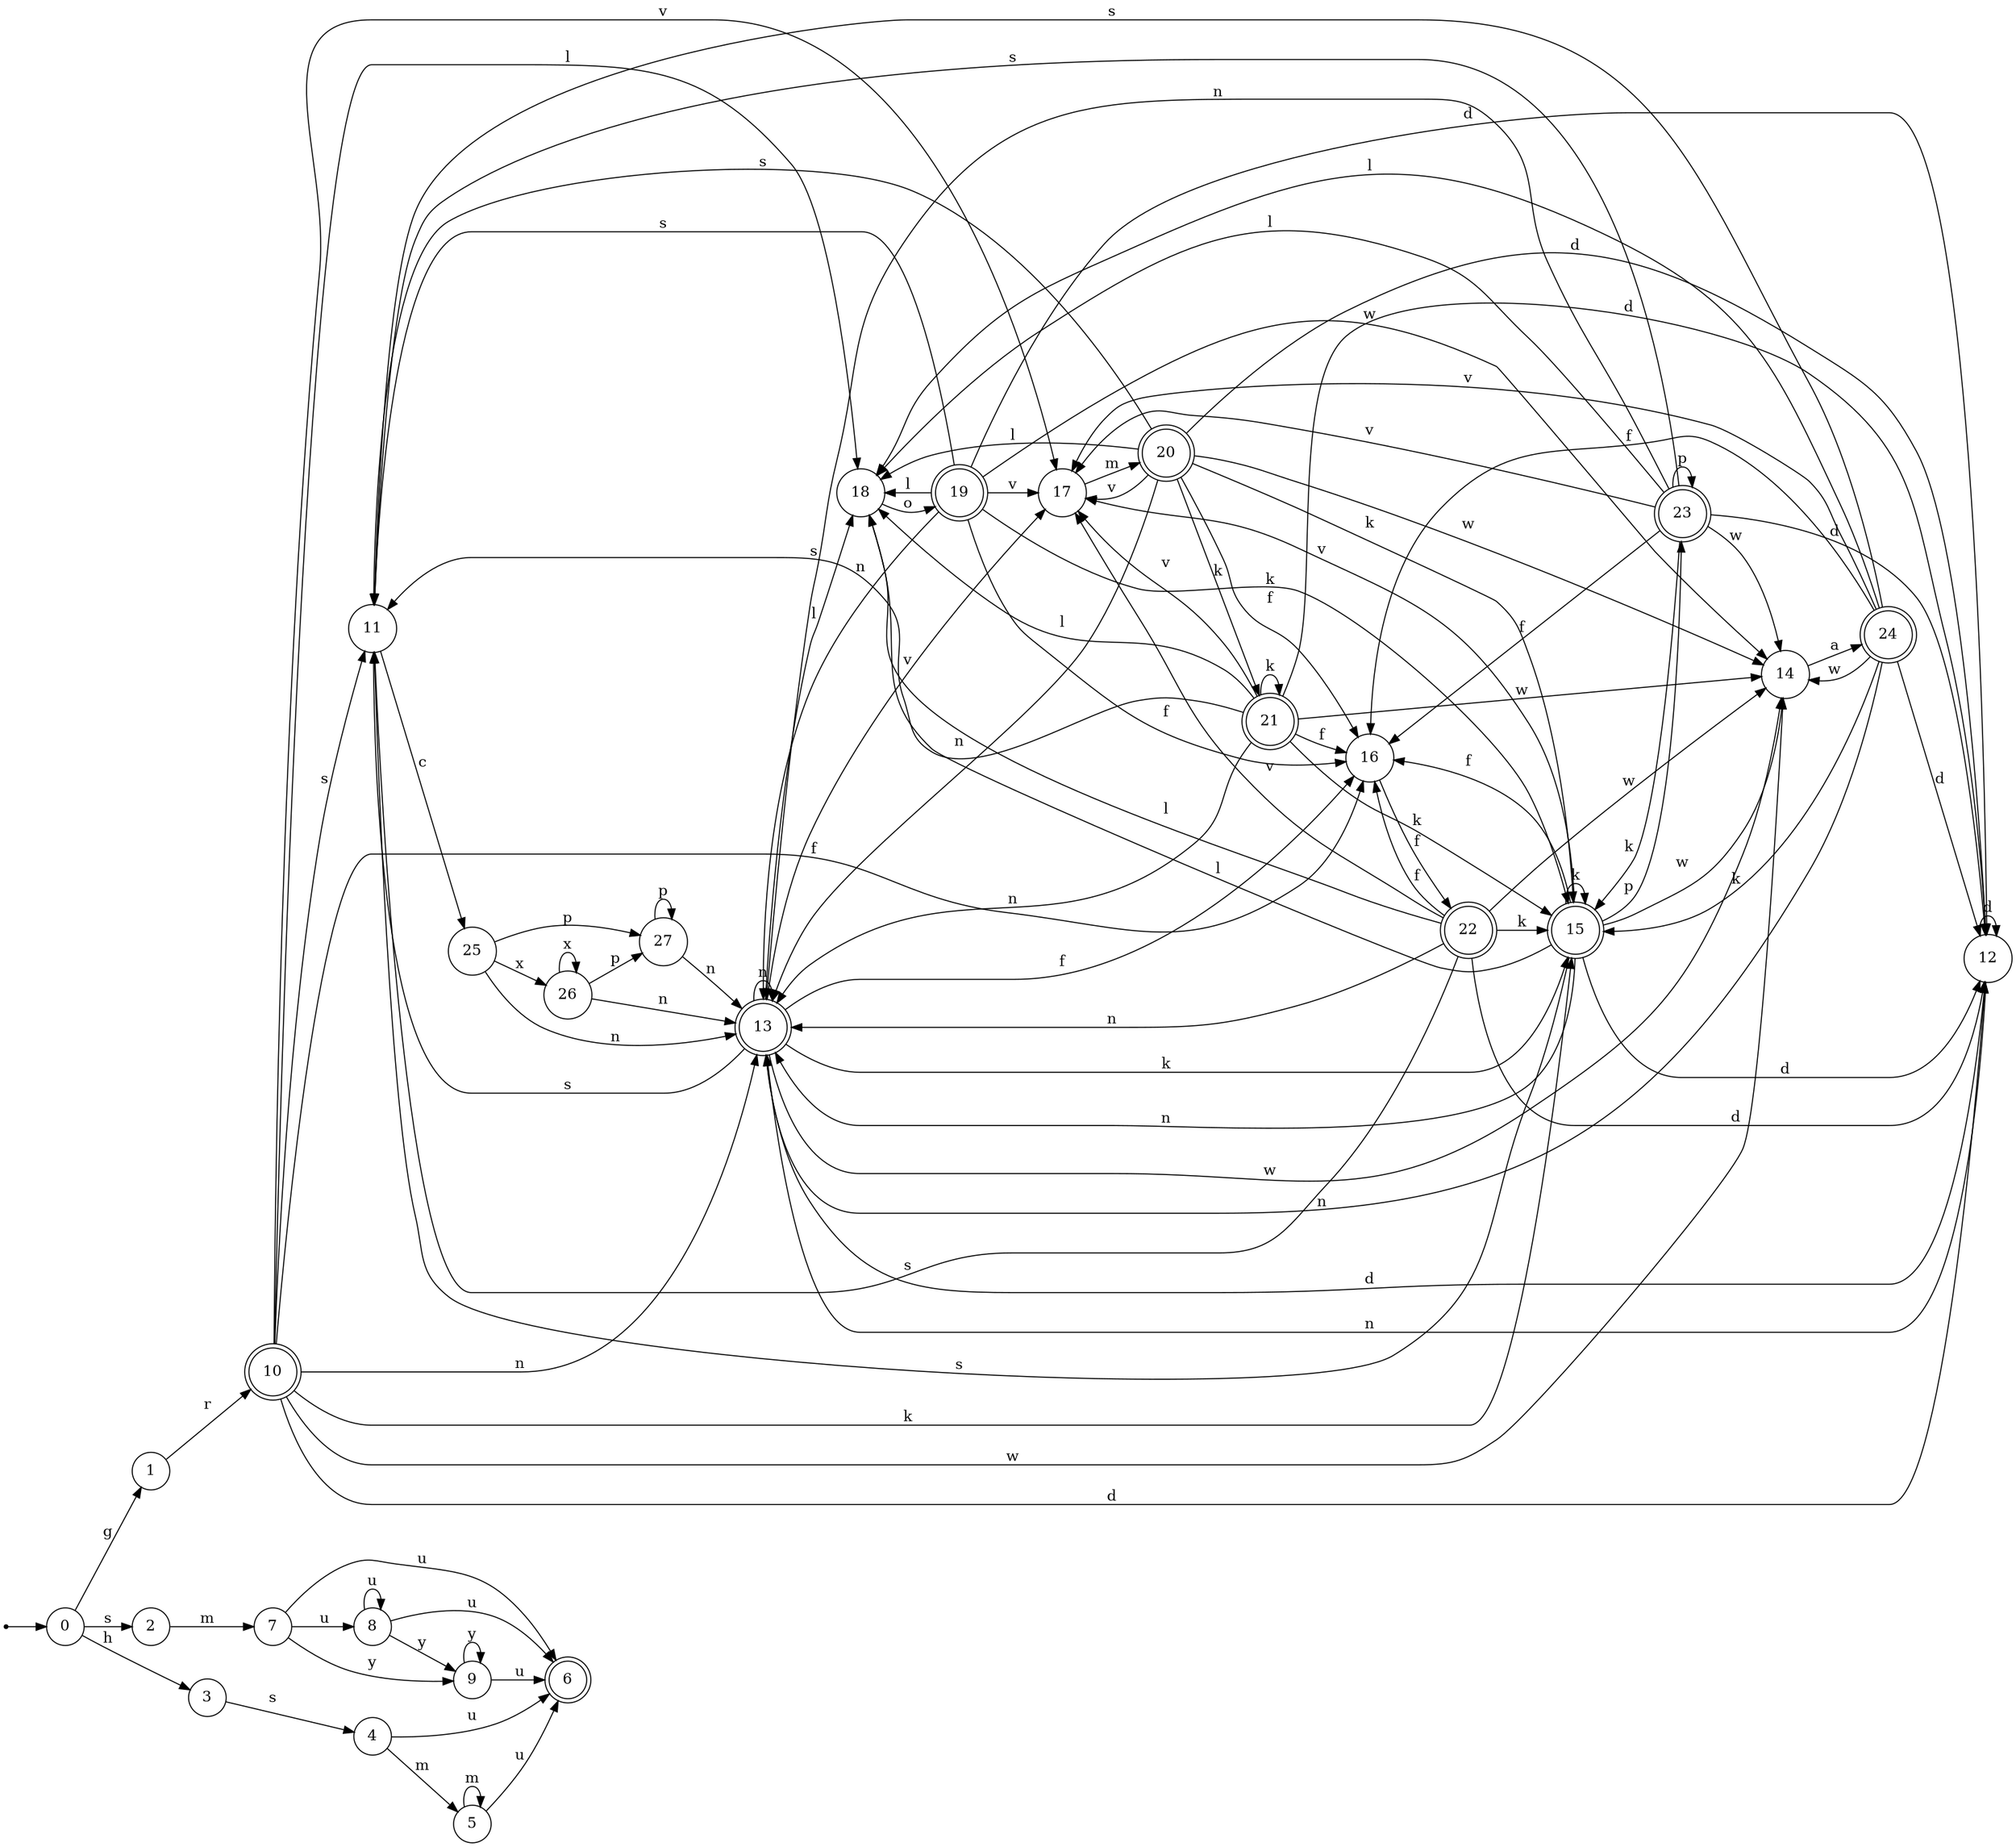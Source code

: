 digraph finite_state_machine {
rankdir=LR;
size="20,20";
node [shape = point]; "dummy0"
node [shape = circle]; "0";
"dummy0" -> "0";
node [shape = circle]; "1";
node [shape = circle]; "2";
node [shape = circle]; "3";
node [shape = circle]; "4";
node [shape = circle]; "5";
node [shape = doublecircle]; "6";node [shape = circle]; "7";
node [shape = circle]; "8";
node [shape = circle]; "9";
node [shape = doublecircle]; "10";node [shape = circle]; "11";
node [shape = circle]; "12";
node [shape = doublecircle]; "13";node [shape = circle]; "14";
node [shape = doublecircle]; "15";node [shape = circle]; "16";
node [shape = circle]; "17";
node [shape = circle]; "18";
node [shape = doublecircle]; "19";node [shape = doublecircle]; "20";node [shape = doublecircle]; "21";node [shape = doublecircle]; "22";node [shape = doublecircle]; "23";node [shape = doublecircle]; "24";node [shape = circle]; "25";
node [shape = circle]; "26";
node [shape = circle]; "27";
"0" -> "1" [label = "g"];
 "0" -> "2" [label = "s"];
 "0" -> "3" [label = "h"];
 "3" -> "4" [label = "s"];
 "4" -> "5" [label = "m"];
 "4" -> "6" [label = "u"];
 "5" -> "5" [label = "m"];
 "5" -> "6" [label = "u"];
 "2" -> "7" [label = "m"];
 "7" -> "8" [label = "u"];
 "7" -> "6" [label = "u"];
 "7" -> "9" [label = "y"];
 "9" -> "9" [label = "y"];
 "9" -> "6" [label = "u"];
 "8" -> "8" [label = "u"];
 "8" -> "6" [label = "u"];
 "8" -> "9" [label = "y"];
 "1" -> "10" [label = "r"];
 "10" -> "11" [label = "s"];
 "10" -> "12" [label = "d"];
 "10" -> "13" [label = "n"];
 "10" -> "14" [label = "w"];
 "10" -> "15" [label = "k"];
 "10" -> "16" [label = "f"];
 "10" -> "17" [label = "v"];
 "10" -> "18" [label = "l"];
 "18" -> "19" [label = "o"];
 "19" -> "18" [label = "l"];
 "19" -> "11" [label = "s"];
 "19" -> "12" [label = "d"];
 "19" -> "13" [label = "n"];
 "19" -> "14" [label = "w"];
 "19" -> "15" [label = "k"];
 "19" -> "16" [label = "f"];
 "19" -> "17" [label = "v"];
 "17" -> "20" [label = "m"];
 "20" -> "17" [label = "v"];
 "20" -> "21" [label = "k"];
 "20" -> "15" [label = "k"];
 "20" -> "11" [label = "s"];
 "20" -> "12" [label = "d"];
 "20" -> "13" [label = "n"];
 "20" -> "14" [label = "w"];
 "20" -> "16" [label = "f"];
 "20" -> "18" [label = "l"];
 "21" -> "21" [label = "k"];
 "21" -> "15" [label = "k"];
 "21" -> "17" [label = "v"];
 "21" -> "11" [label = "s"];
 "21" -> "12" [label = "d"];
 "21" -> "13" [label = "n"];
 "21" -> "14" [label = "w"];
 "21" -> "16" [label = "f"];
 "21" -> "18" [label = "l"];
 "16" -> "22" [label = "f"];
 "22" -> "16" [label = "f"];
 "22" -> "11" [label = "s"];
 "22" -> "12" [label = "d"];
 "22" -> "13" [label = "n"];
 "22" -> "14" [label = "w"];
 "22" -> "15" [label = "k"];
 "22" -> "17" [label = "v"];
 "22" -> "18" [label = "l"];
 "15" -> "15" [label = "k"];
 "15" -> "23" [label = "p"];
 "15" -> "11" [label = "s"];
 "15" -> "12" [label = "d"];
 "15" -> "13" [label = "n"];
 "15" -> "14" [label = "w"];
 "15" -> "16" [label = "f"];
 "15" -> "17" [label = "v"];
 "15" -> "18" [label = "l"];
 "23" -> "23" [label = "p"];
 "23" -> "15" [label = "k"];
 "23" -> "11" [label = "s"];
 "23" -> "12" [label = "d"];
 "23" -> "13" [label = "n"];
 "23" -> "14" [label = "w"];
 "23" -> "16" [label = "f"];
 "23" -> "17" [label = "v"];
 "23" -> "18" [label = "l"];
 "14" -> "24" [label = "a"];
 "24" -> "14" [label = "w"];
 "24" -> "11" [label = "s"];
 "24" -> "12" [label = "d"];
 "24" -> "13" [label = "n"];
 "24" -> "15" [label = "k"];
 "24" -> "16" [label = "f"];
 "24" -> "17" [label = "v"];
 "24" -> "18" [label = "l"];
 "13" -> "13" [label = "n"];
 "13" -> "11" [label = "s"];
 "13" -> "12" [label = "d"];
 "13" -> "14" [label = "w"];
 "13" -> "15" [label = "k"];
 "13" -> "16" [label = "f"];
 "13" -> "17" [label = "v"];
 "13" -> "18" [label = "l"];
 "12" -> "12" [label = "d"];
 "12" -> "13" [label = "n"];
 "11" -> "25" [label = "c"];
 "25" -> "26" [label = "x"];
 "25" -> "27" [label = "p"];
 "25" -> "13" [label = "n"];
 "27" -> "27" [label = "p"];
 "27" -> "13" [label = "n"];
 "26" -> "26" [label = "x"];
 "26" -> "27" [label = "p"];
 "26" -> "13" [label = "n"];
 }
